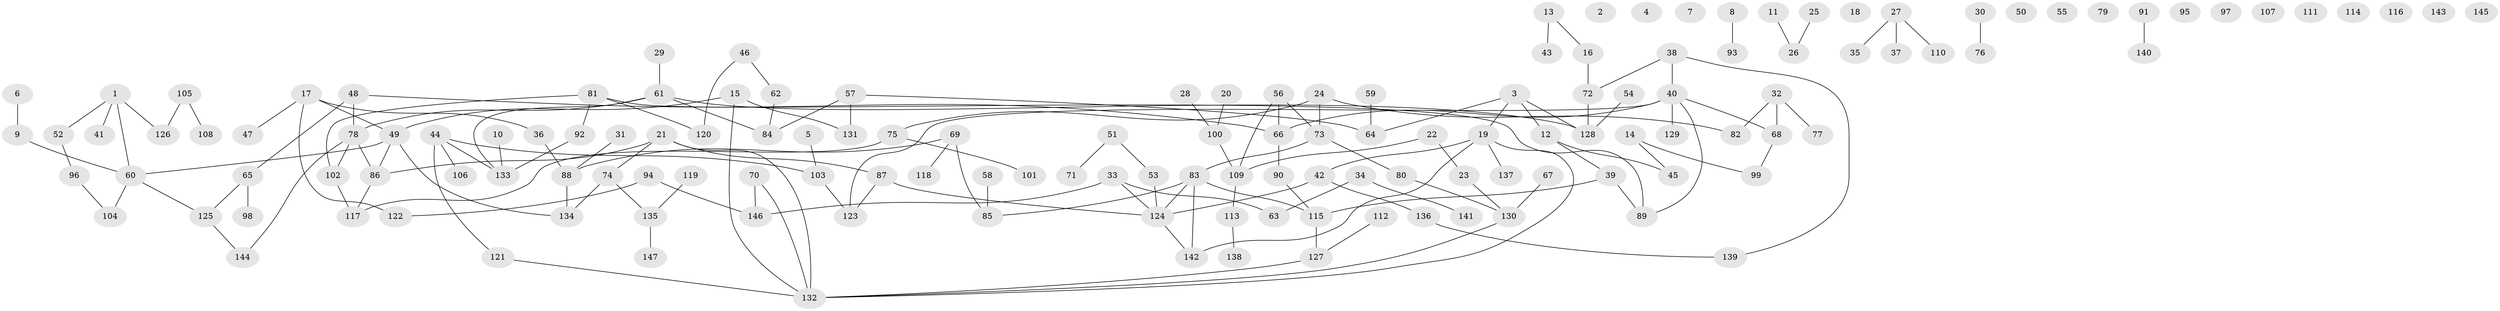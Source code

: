 // coarse degree distribution, {2: 0.1282051282051282, 4: 0.1794871794871795, 5: 0.07692307692307693, 3: 0.1794871794871795, 1: 0.2564102564102564, 6: 0.1282051282051282, 7: 0.05128205128205128}
// Generated by graph-tools (version 1.1) at 2025/35/03/04/25 23:35:46]
// undirected, 147 vertices, 160 edges
graph export_dot {
  node [color=gray90,style=filled];
  1;
  2;
  3;
  4;
  5;
  6;
  7;
  8;
  9;
  10;
  11;
  12;
  13;
  14;
  15;
  16;
  17;
  18;
  19;
  20;
  21;
  22;
  23;
  24;
  25;
  26;
  27;
  28;
  29;
  30;
  31;
  32;
  33;
  34;
  35;
  36;
  37;
  38;
  39;
  40;
  41;
  42;
  43;
  44;
  45;
  46;
  47;
  48;
  49;
  50;
  51;
  52;
  53;
  54;
  55;
  56;
  57;
  58;
  59;
  60;
  61;
  62;
  63;
  64;
  65;
  66;
  67;
  68;
  69;
  70;
  71;
  72;
  73;
  74;
  75;
  76;
  77;
  78;
  79;
  80;
  81;
  82;
  83;
  84;
  85;
  86;
  87;
  88;
  89;
  90;
  91;
  92;
  93;
  94;
  95;
  96;
  97;
  98;
  99;
  100;
  101;
  102;
  103;
  104;
  105;
  106;
  107;
  108;
  109;
  110;
  111;
  112;
  113;
  114;
  115;
  116;
  117;
  118;
  119;
  120;
  121;
  122;
  123;
  124;
  125;
  126;
  127;
  128;
  129;
  130;
  131;
  132;
  133;
  134;
  135;
  136;
  137;
  138;
  139;
  140;
  141;
  142;
  143;
  144;
  145;
  146;
  147;
  1 -- 41;
  1 -- 52;
  1 -- 60;
  1 -- 126;
  3 -- 12;
  3 -- 19;
  3 -- 64;
  3 -- 128;
  5 -- 103;
  6 -- 9;
  8 -- 93;
  9 -- 60;
  10 -- 133;
  11 -- 26;
  12 -- 39;
  12 -- 45;
  13 -- 16;
  13 -- 43;
  14 -- 45;
  14 -- 99;
  15 -- 49;
  15 -- 131;
  15 -- 132;
  16 -- 72;
  17 -- 36;
  17 -- 47;
  17 -- 49;
  17 -- 122;
  19 -- 42;
  19 -- 132;
  19 -- 137;
  19 -- 142;
  20 -- 100;
  21 -- 74;
  21 -- 86;
  21 -- 87;
  21 -- 132;
  22 -- 23;
  22 -- 109;
  23 -- 130;
  24 -- 73;
  24 -- 75;
  24 -- 82;
  25 -- 26;
  27 -- 35;
  27 -- 37;
  27 -- 110;
  28 -- 100;
  29 -- 61;
  30 -- 76;
  31 -- 88;
  32 -- 68;
  32 -- 77;
  32 -- 82;
  33 -- 63;
  33 -- 124;
  33 -- 146;
  34 -- 63;
  34 -- 141;
  36 -- 88;
  38 -- 40;
  38 -- 72;
  38 -- 139;
  39 -- 89;
  39 -- 115;
  40 -- 66;
  40 -- 68;
  40 -- 89;
  40 -- 123;
  40 -- 129;
  42 -- 124;
  42 -- 136;
  44 -- 103;
  44 -- 106;
  44 -- 121;
  44 -- 133;
  46 -- 62;
  46 -- 120;
  48 -- 65;
  48 -- 66;
  48 -- 78;
  49 -- 60;
  49 -- 86;
  49 -- 134;
  51 -- 53;
  51 -- 71;
  52 -- 96;
  53 -- 124;
  54 -- 128;
  56 -- 66;
  56 -- 73;
  56 -- 109;
  57 -- 64;
  57 -- 84;
  57 -- 131;
  58 -- 85;
  59 -- 64;
  60 -- 104;
  60 -- 125;
  61 -- 78;
  61 -- 84;
  61 -- 128;
  61 -- 133;
  62 -- 84;
  65 -- 98;
  65 -- 125;
  66 -- 90;
  67 -- 130;
  68 -- 99;
  69 -- 85;
  69 -- 88;
  69 -- 118;
  70 -- 132;
  70 -- 146;
  72 -- 128;
  73 -- 80;
  73 -- 83;
  74 -- 134;
  74 -- 135;
  75 -- 101;
  75 -- 117;
  78 -- 86;
  78 -- 102;
  78 -- 144;
  80 -- 130;
  81 -- 89;
  81 -- 92;
  81 -- 102;
  81 -- 120;
  83 -- 85;
  83 -- 115;
  83 -- 124;
  83 -- 142;
  86 -- 117;
  87 -- 123;
  87 -- 124;
  88 -- 134;
  90 -- 115;
  91 -- 140;
  92 -- 133;
  94 -- 122;
  94 -- 146;
  96 -- 104;
  100 -- 109;
  102 -- 117;
  103 -- 123;
  105 -- 108;
  105 -- 126;
  109 -- 113;
  112 -- 127;
  113 -- 138;
  115 -- 127;
  119 -- 135;
  121 -- 132;
  124 -- 142;
  125 -- 144;
  127 -- 132;
  130 -- 132;
  135 -- 147;
  136 -- 139;
}
